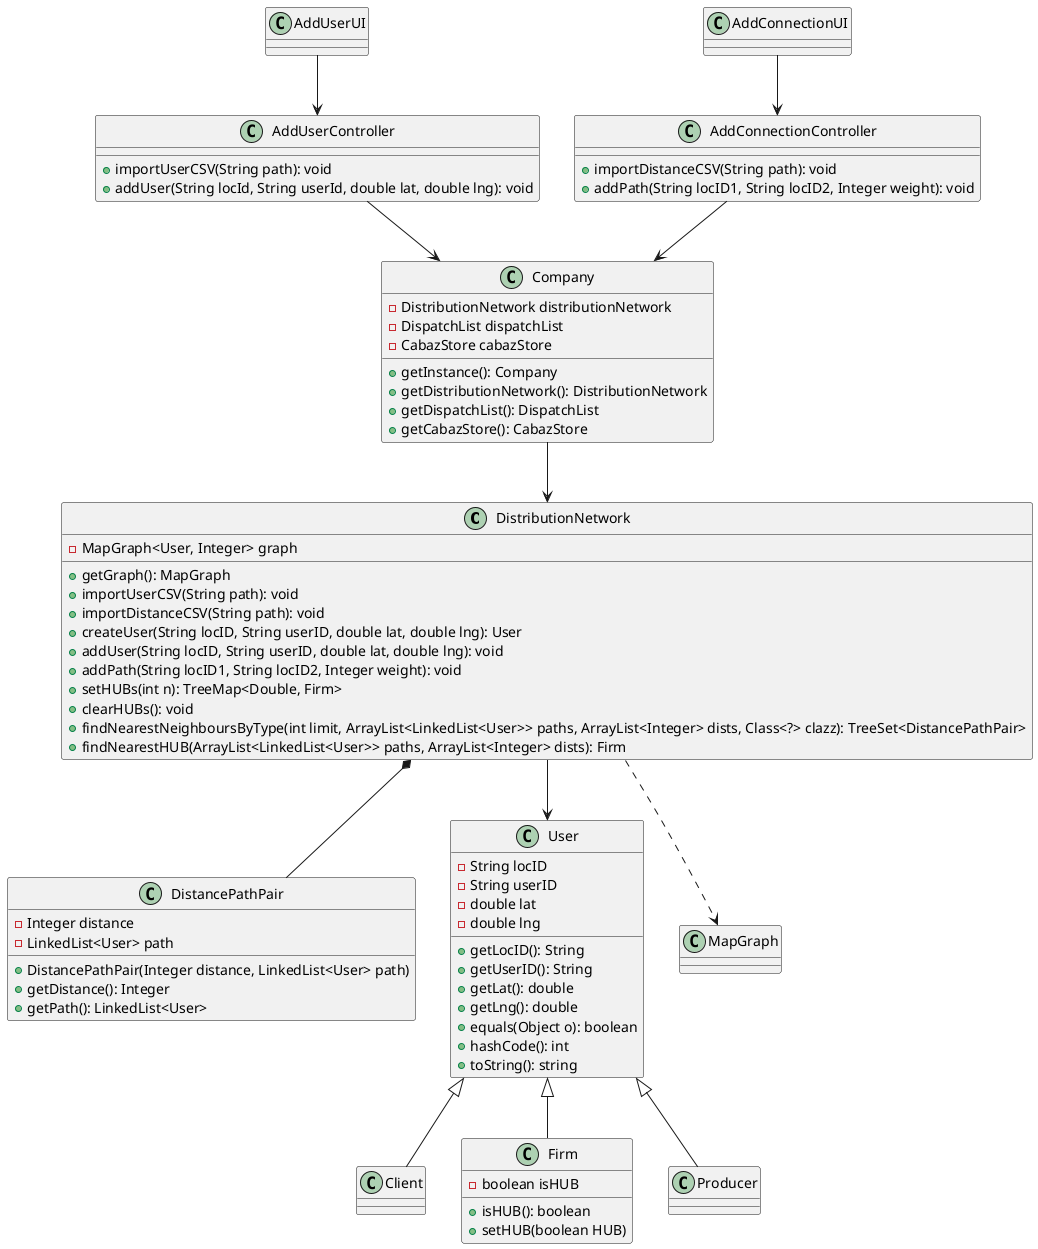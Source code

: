@startuml
'https://plantuml.com/sequence-diagram

class DistributionNetwork {
- MapGraph<User, Integer> graph
+ getGraph(): MapGraph
+ importUserCSV(String path): void
+ importDistanceCSV(String path): void
+ createUser(String locID, String userID, double lat, double lng): User
+ addUser(String locID, String userID, double lat, double lng): void
+ addPath(String locID1, String locID2, Integer weight): void
+ setHUBs(int n): TreeMap<Double, Firm>
+ clearHUBs(): void
+ findNearestNeighboursByType(int limit, ArrayList<LinkedList<User>> paths, ArrayList<Integer> dists, Class<?> clazz): TreeSet<DistancePathPair>
+ findNearestHUB(ArrayList<LinkedList<User>> paths, ArrayList<Integer> dists): Firm
}

class DistancePathPair{
- Integer distance
- LinkedList<User> path
+ DistancePathPair(Integer distance, LinkedList<User> path)
+ getDistance(): Integer
+ getPath(): LinkedList<User>
}

class AddUserUI {
}

class AddConnectionUI {
}

class AddUserController {
+ importUserCSV(String path): void
+ addUser(String locId, String userId, double lat, double lng): void
}

class AddConnectionController {
+ importDistanceCSV(String path): void
+ addPath(String locID1, String locID2, Integer weight): void
}

class Company {
- DistributionNetwork distributionNetwork
- DispatchList dispatchList
- CabazStore cabazStore
+ getInstance(): Company
+ getDistributionNetwork(): DistributionNetwork
+ getDispatchList(): DispatchList
+ getCabazStore(): CabazStore
}

class User {
- String locID
- String userID
- double lat
- double lng

+ getLocID(): String
+ getUserID(): String
+ getLat(): double
+ getLng(): double
+ equals(Object o): boolean
+ hashCode(): int
+ toString(): string
}

class Client {
}

class Firm {
- boolean isHUB
+ isHUB(): boolean
+ setHUB(boolean HUB)
}

class Producer {
}

class MapGraph {
}

DistributionNetwork --> User
Company --> DistributionNetwork
AddConnectionController --> Company
AddUserController --> Company
AddUserUI --> AddUserController
AddConnectionUI --> AddConnectionController
User <|-- Firm
User <|-- Client
User <|-- Producer
DistributionNetwork ..> MapGraph
DistributionNetwork *-- DistancePathPair
@enduml